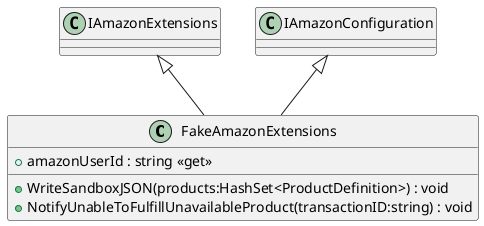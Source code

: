 @startuml
class FakeAmazonExtensions {
    + WriteSandboxJSON(products:HashSet<ProductDefinition>) : void
    + NotifyUnableToFulfillUnavailableProduct(transactionID:string) : void
    + amazonUserId : string <<get>>
}
IAmazonExtensions <|-- FakeAmazonExtensions
IAmazonConfiguration <|-- FakeAmazonExtensions
@enduml
